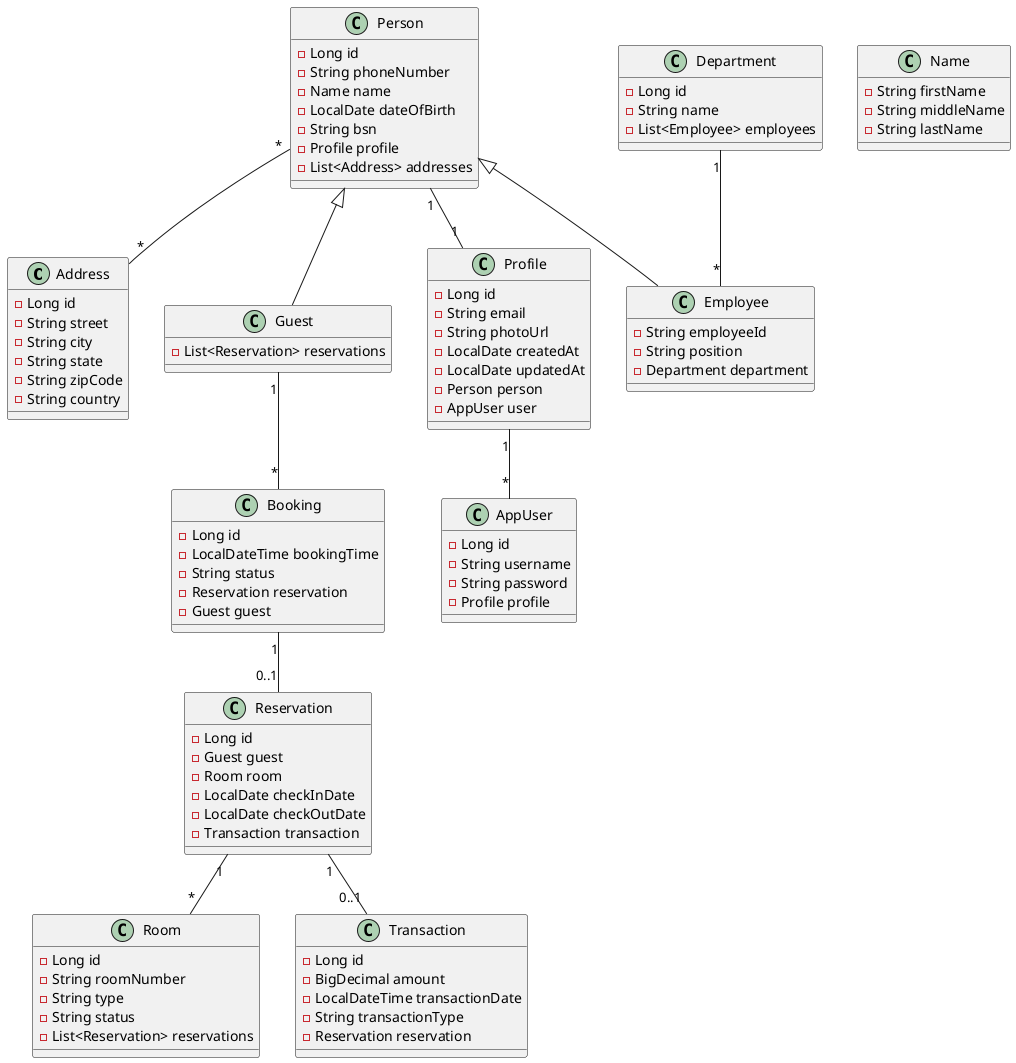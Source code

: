 @startuml

class Address {
    - Long id
    - String street
    - String city
    - String state
    - String zipCode
    - String country
}

class AppUser {
    - Long id
    - String username
    - String password
    - Profile profile
}

class Booking {
    - Long id
    - LocalDateTime bookingTime
    - String status
    - Reservation reservation
    - Guest guest
}

class Department {
    - Long id
    - String name
    - List<Employee> employees
}

class Guest {
    - List<Reservation> reservations
}

class Person {
    - Long id
    - String phoneNumber
    - Name name
    - LocalDate dateOfBirth
    - String bsn
    - Profile profile
    - List<Address> addresses
}

class Profile {
    - Long id
    - String email
    - String photoUrl
    - LocalDate createdAt
    - LocalDate updatedAt
    - Person person
    - AppUser user
}

class Reservation {
    - Long id
    - Guest guest
    - Room room
    - LocalDate checkInDate
    - LocalDate checkOutDate
    - Transaction transaction
}

class Room {
    - Long id
    - String roomNumber
    - String type
    - String status
    - List<Reservation> reservations
}

class Transaction {
    - Long id
    - BigDecimal amount
    - LocalDateTime transactionDate
    - String transactionType
    - Reservation reservation
}

class Employee {
    - String employeeId
    - String position
    - Department department
}

class Name {
    - String firstName
    - String middleName
    - String lastName
}

Person <|-- Guest
Person <|-- Employee

Person "1" -- "1" Profile
Profile "1" -- "*" AppUser
Person "*" -- "*" Address
Guest "1" -- "*" Booking
Booking "1" -- "0..1" Reservation
Reservation "1" -- "*" Room
Reservation "1" -- "0..1" Transaction
Department "1" -- "*" Employee

@enduml
